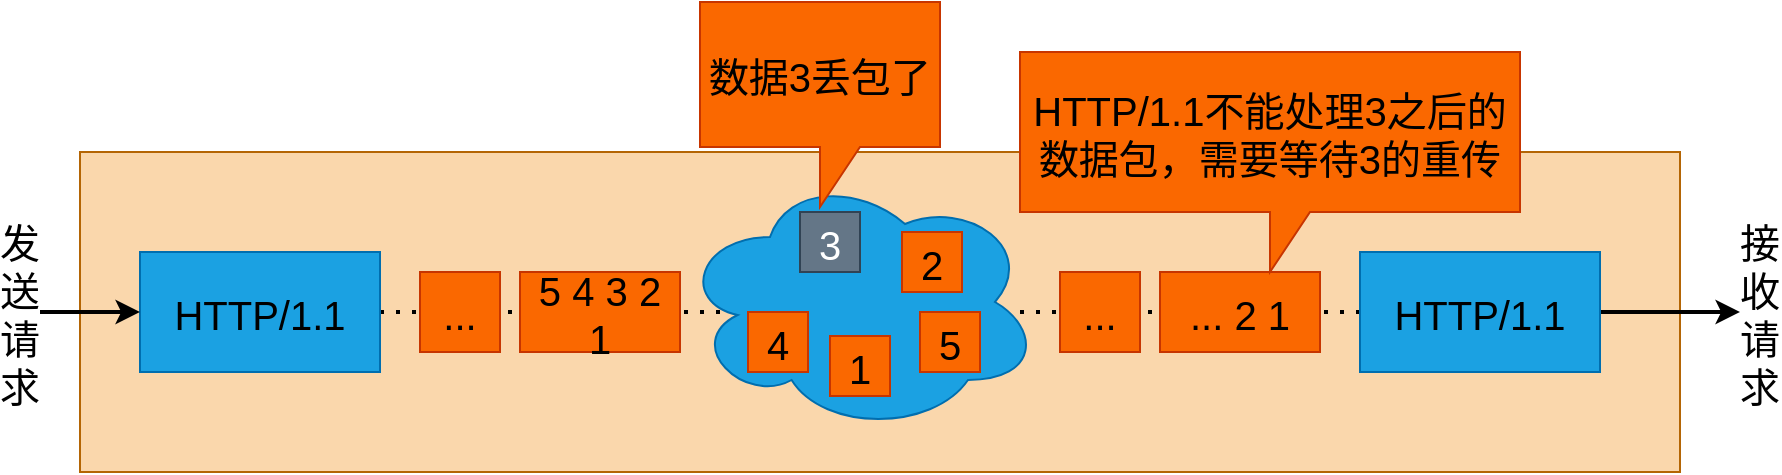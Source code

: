 <mxfile>
    <diagram id="QAT0Rklr1acDcikRpK9F" name="第 1 页">
        <mxGraphModel dx="1224" dy="1188" grid="1" gridSize="10" guides="1" tooltips="1" connect="1" arrows="1" fold="1" page="1" pageScale="1" pageWidth="827" pageHeight="1169" background="#ffffff" math="0" shadow="0">
            <root>
                <mxCell id="0"/>
                <mxCell id="1" parent="0"/>
                <mxCell id="2" value="" style="rounded=0;whiteSpace=wrap;fillColor=#fad7ac;strokeColor=#b46504;fontSize=20;spacingTop=2;spacingLeft=2;spacingRight=2;" parent="1" vertex="1">
                    <mxGeometry x="80" y="135" width="800" height="160" as="geometry"/>
                </mxCell>
                <mxCell id="22" value="" style="endArrow=none;dashed=1;dashPattern=1 3;strokeWidth=2;strokeColor=#000000;fontSize=20;fontColor=#000000;exitX=1;exitY=0.5;exitDx=0;exitDy=0;entryX=0;entryY=0.5;entryDx=0;entryDy=0;spacingTop=2;spacingLeft=2;spacingRight=2;" parent="1" source="3" target="15" edge="1">
                    <mxGeometry width="50" height="50" relative="1" as="geometry">
                        <mxPoint x="350" y="305" as="sourcePoint"/>
                        <mxPoint x="400" y="255" as="targetPoint"/>
                    </mxGeometry>
                </mxCell>
                <mxCell id="3" value="HTTP/1.1" style="rounded=0;whiteSpace=wrap;fillColor=#1ba1e2;strokeColor=#006EAF;fontColor=#000000;fontSize=20;spacingTop=2;spacingLeft=2;spacingRight=2;" parent="1" vertex="1">
                    <mxGeometry x="110" y="185" width="120" height="60" as="geometry"/>
                </mxCell>
                <mxCell id="4" value="..." style="rounded=0;whiteSpace=wrap;fontColor=#000000;fillColor=#fa6800;strokeColor=#C73500;fontSize=20;spacingTop=2;spacingLeft=2;spacingRight=2;" parent="1" vertex="1">
                    <mxGeometry x="250" y="195" width="40" height="40" as="geometry"/>
                </mxCell>
                <mxCell id="5" value="5 4 3 2 1" style="rounded=0;whiteSpace=wrap;fontColor=#000000;fillColor=#fa6800;strokeColor=#C73500;fontSize=20;spacingTop=2;spacingLeft=2;spacingRight=2;" parent="1" vertex="1">
                    <mxGeometry x="300" y="195" width="80" height="40" as="geometry"/>
                </mxCell>
                <mxCell id="6" value="" style="ellipse;shape=cloud;whiteSpace=wrap;fontColor=#ffffff;fillColor=#1ba1e2;strokeColor=#006EAF;fontSize=20;spacingTop=2;spacingLeft=2;spacingRight=2;" parent="1" vertex="1">
                    <mxGeometry x="380" y="145" width="180" height="130" as="geometry"/>
                </mxCell>
                <mxCell id="7" value="3" style="rounded=0;whiteSpace=wrap;fontColor=#ffffff;fillColor=#647687;strokeColor=#314354;fontSize=20;spacingTop=2;spacingLeft=2;spacingRight=2;" parent="1" vertex="1">
                    <mxGeometry x="440" y="165" width="30" height="30" as="geometry"/>
                </mxCell>
                <mxCell id="8" value="2" style="rounded=0;whiteSpace=wrap;fontColor=#000000;fillColor=#fa6800;strokeColor=#C73500;fontSize=20;spacingTop=2;spacingLeft=2;spacingRight=2;" parent="1" vertex="1">
                    <mxGeometry x="491" y="175" width="30" height="30" as="geometry"/>
                </mxCell>
                <mxCell id="10" value="1" style="rounded=0;whiteSpace=wrap;fontColor=#000000;fillColor=#fa6800;strokeColor=#C73500;fontSize=20;spacingTop=2;spacingLeft=2;spacingRight=2;" parent="1" vertex="1">
                    <mxGeometry x="455" y="227" width="30" height="30" as="geometry"/>
                </mxCell>
                <mxCell id="11" value="5" style="rounded=0;whiteSpace=wrap;fontColor=#000000;fillColor=#fa6800;strokeColor=#C73500;fontSize=20;spacingTop=2;spacingLeft=2;spacingRight=2;" parent="1" vertex="1">
                    <mxGeometry x="500" y="215" width="30" height="30" as="geometry"/>
                </mxCell>
                <mxCell id="12" value="... 2 1" style="rounded=0;whiteSpace=wrap;fontColor=#000000;fillColor=#fa6800;strokeColor=#C73500;fontSize=20;spacingTop=2;spacingLeft=2;spacingRight=2;" parent="1" vertex="1">
                    <mxGeometry x="620" y="195" width="80" height="40" as="geometry"/>
                </mxCell>
                <mxCell id="14" value="..." style="rounded=0;whiteSpace=wrap;fontColor=#000000;fillColor=#fa6800;strokeColor=#C73500;fontSize=20;spacingTop=2;spacingLeft=2;spacingRight=2;" parent="1" vertex="1">
                    <mxGeometry x="570" y="195" width="40" height="40" as="geometry"/>
                </mxCell>
                <mxCell id="21" value="" style="edgeStyle=none;fontSize=20;fontColor=#000000;strokeWidth=2;strokeColor=#000000;spacingTop=2;spacingLeft=2;spacingRight=2;" parent="1" source="15" target="18" edge="1">
                    <mxGeometry relative="1" as="geometry"/>
                </mxCell>
                <mxCell id="15" value="HTTP/1.1" style="rounded=0;whiteSpace=wrap;fillColor=#1ba1e2;strokeColor=#006EAF;fontColor=#000000;fontSize=20;spacingTop=2;spacingLeft=2;spacingRight=2;" parent="1" vertex="1">
                    <mxGeometry x="720" y="185" width="120" height="60" as="geometry"/>
                </mxCell>
                <mxCell id="20" value="" style="edgeStyle=none;fontSize=20;fontColor=#000000;strokeWidth=2;strokeColor=#000000;spacingTop=2;spacingLeft=2;spacingRight=2;" parent="1" source="17" target="3" edge="1">
                    <mxGeometry relative="1" as="geometry"/>
                </mxCell>
                <mxCell id="17" value="发送请求" style="text;strokeColor=none;fillColor=none;align=center;verticalAlign=middle;whiteSpace=wrap;rounded=0;fontColor=#000000;fontSize=20;spacingTop=2;spacingLeft=2;spacingRight=2;" parent="1" vertex="1">
                    <mxGeometry x="40" y="180" width="20" height="70" as="geometry"/>
                </mxCell>
                <mxCell id="18" value="接收请求" style="text;strokeColor=none;fillColor=none;align=center;verticalAlign=middle;whiteSpace=wrap;rounded=0;fontColor=#000000;fontSize=20;spacingTop=2;spacingLeft=2;spacingRight=2;" parent="1" vertex="1">
                    <mxGeometry x="910" y="162.5" width="20" height="105" as="geometry"/>
                </mxCell>
                <mxCell id="32" value="4" style="rounded=0;whiteSpace=wrap;fontColor=#000000;fillColor=#fa6800;strokeColor=#C73500;fontSize=20;spacingTop=2;spacingLeft=2;spacingRight=2;" vertex="1" parent="1">
                    <mxGeometry x="414" y="215" width="30" height="30" as="geometry"/>
                </mxCell>
                <mxCell id="33" value="数据3丢包了" style="shape=callout;whiteSpace=wrap;perimeter=calloutPerimeter;fontSize=20;fontColor=#000000;fillColor=#fa6800;strokeColor=#C73500;spacingTop=2;spacingLeft=2;spacingRight=2;" vertex="1" parent="1">
                    <mxGeometry x="390" y="60" width="120" height="102.5" as="geometry"/>
                </mxCell>
                <mxCell id="34" value="HTTP/1.1不能处理3之后的数据包，需要等待3的重传" style="shape=callout;whiteSpace=wrap;perimeter=calloutPerimeter;fontSize=20;fontColor=#000000;fillColor=#fa6800;strokeColor=#C73500;spacingTop=2;spacingLeft=2;spacingRight=2;" vertex="1" parent="1">
                    <mxGeometry x="550" y="85" width="250" height="110" as="geometry"/>
                </mxCell>
            </root>
        </mxGraphModel>
    </diagram>
</mxfile>